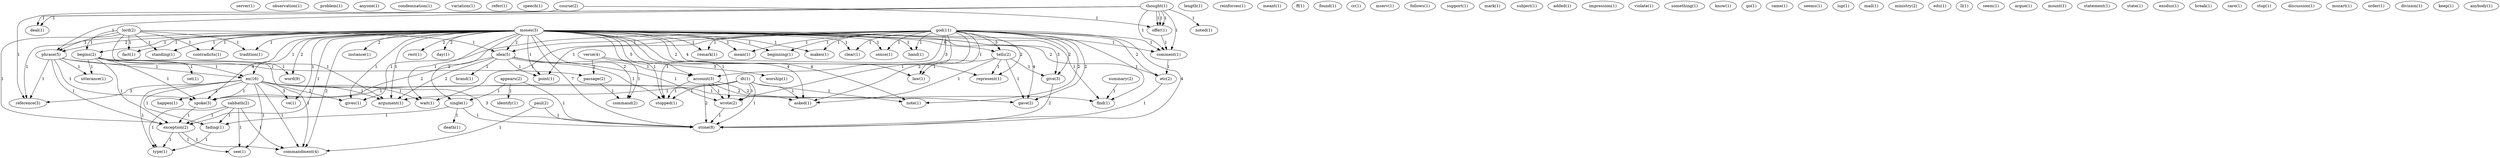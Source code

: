 digraph G {
  server [ label="server(1)" ];
  observation [ label="observation(1)" ];
  problem [ label="problem(1)" ];
  anyone [ label="anyone(1)" ];
  condemnation [ label="condemnation(1)" ];
  variation [ label="variation(1)" ];
  refer [ label="refer(1)" ];
  speech [ label="speech(1)" ];
  comment [ label="comment(2)" ];
  etc [ label="etc(2)" ];
  appears [ label="appears(2)" ];
  single [ label="single(1)" ];
  identify [ label="identify(1)" ];
  stone [ label="stone(8)" ];
  length [ label="length(1)" ];
  reinforces [ label="reinforces(1)" ];
  thought [ label="thought(1)" ];
  noted [ label="noted(1)" ];
  offer [ label="offer(1)" ];
  phrase [ label="phrase(5)" ];
  comment [ label="comment(1)" ];
  offer [ label="offer(1)" ];
  deal [ label="deal(1)" ];
  lord [ label="lord(2)" ];
  tradition [ label="tradition(1)" ];
  fact [ label="fact(1)" ];
  standing [ label="standing(1)" ];
  contradicts [ label="contradicts(1)" ];
  idea [ label="idea(5)" ];
  begins [ label="begins(2)" ];
  exception [ label="exception(2)" ];
  argument [ label="argument(1)" ];
  meant [ label="meant(1)" ];
  ff [ label="ff(1)" ];
  found [ label="found(1)" ];
  cc [ label="cc(1)" ];
  mserv [ label="mserv(1)" ];
  moses [ label="moses(3)" ];
  remark [ label="remark(1)" ];
  mean [ label="mean(1)" ];
  beginning [ label="beginning(1)" ];
  tells [ label="tells(2)" ];
  law [ label="law(1)" ];
  makes [ label="makes(1)" ];
  clear [ label="clear(1)" ];
  sense [ label="sense(1)" ];
  hand [ label="hand(1)" ];
  give [ label="give(3)" ];
  represent [ label="represent(1)" ];
  point [ label="point(1)" ];
  ex [ label="ex(16)" ];
  account [ label="account(3)" ];
  gave [ label="gave(2)" ];
  instance [ label="instance(1)" ];
  gives [ label="gives(1)" ];
  reference [ label="reference(3)" ];
  wait [ label="wait(1)" ];
  stopped [ label="stopped(1)" ];
  rest [ label="rest(1)" ];
  asked [ label="asked(1)" ];
  day [ label="day(1)" ];
  spoke [ label="spoke(3)" ];
  command [ label="command(2)" ];
  wrote [ label="wrote(2)" ];
  note [ label="note(1)" ];
  find [ label="find(1)" ];
  word [ label="word(9)" ];
  commandment [ label="commandment(4)" ];
  ve [ label="ve(1)" ];
  follows [ label="follows(1)" ];
  god [ label="god(11)" ];
  support [ label="support(1)" ];
  mark [ label="mark(1)" ];
  subject [ label="subject(1)" ];
  added [ label="added(1)" ];
  impression [ label="impression(1)" ];
  violate [ label="violate(1)" ];
  something [ label="something(1)" ];
  know [ label="know(1)" ];
  verse [ label="verse(4)" ];
  worship [ label="worship(1)" ];
  passage [ label="passage(2)" ];
  go [ label="go(1)" ];
  came [ label="came(1)" ];
  seems [ label="seems(1)" ];
  brand [ label="brand(1)" ];
  iup [ label="iup(1)" ];
  mail [ label="mail(1)" ];
  ministry [ label="ministry(2)" ];
  fading [ label="fading(1)" ];
  death [ label="death(1)" ];
  edu [ label="edu(1)" ];
  ll [ label="ll(1)" ];
  utterance [ label="utterance(1)" ];
  set [ label="set(1)" ];
  thought [ label="thought(1)" ];
  happen [ label="happen(1)" ];
  type [ label="type(1)" ];
  see [ label="see(1)" ];
  seem [ label="seem(1)" ];
  argue [ label="argue(1)" ];
  mount [ label="mount(1)" ];
  course [ label="course(2)" ];
  statement [ label="statement(1)" ];
  dt [ label="dt(1)" ];
  sabbath [ label="sabbath(2)" ];
  state [ label="state(1)" ];
  exodus [ label="exodus(1)" ];
  break [ label="break(1)" ];
  care [ label="care(1)" ];
  stop [ label="stop(1)" ];
  discussion [ label="discussion(1)" ];
  mozart [ label="mozart(1)" ];
  order [ label="order(1)" ];
  summary [ label="summary(2)" ];
  division [ label="division(1)" ];
  keep [ label="keep(1)" ];
  paul [ label="paul(2)" ];
  anybody [ label="anybody(1)" ];
  comment -> etc [ label="1" ];
  appears -> single [ label="1" ];
  appears -> identify [ label="1" ];
  appears -> stone [ label="1" ];
  thought -> noted [ label="1" ];
  thought -> offer [ label="1" ];
  thought -> phrase [ label="1" ];
  thought -> comment [ label="1" ];
  thought -> offer [ label="1" ];
  thought -> deal [ label="1" ];
  lord -> tradition [ label="1" ];
  lord -> fact [ label="1" ];
  lord -> standing [ label="1" ];
  lord -> contradicts [ label="1" ];
  lord -> idea [ label="1" ];
  lord -> phrase [ label="1" ];
  lord -> begins [ label="1" ];
  lord -> exception [ label="1" ];
  lord -> argument [ label="1" ];
  moses -> tradition [ label="1" ];
  moses -> remark [ label="1" ];
  moses -> mean [ label="1" ];
  moses -> beginning [ label="1" ];
  moses -> tells [ label="6" ];
  moses -> fact [ label="1" ];
  moses -> standing [ label="1" ];
  moses -> etc [ label="2" ];
  moses -> law [ label="2" ];
  moses -> contradicts [ label="1" ];
  moses -> makes [ label="1" ];
  moses -> clear [ label="1" ];
  moses -> sense [ label="1" ];
  moses -> idea [ label="2" ];
  moses -> hand [ label="1" ];
  moses -> give [ label="3" ];
  moses -> single [ label="2" ];
  moses -> represent [ label="4" ];
  moses -> phrase [ label="2" ];
  moses -> begins [ label="1" ];
  moses -> point [ label="1" ];
  moses -> ex [ label="1" ];
  moses -> account [ label="5" ];
  moses -> gave [ label="4" ];
  moses -> comment [ label="1" ];
  moses -> instance [ label="2" ];
  moses -> gives [ label="1" ];
  moses -> reference [ label="1" ];
  moses -> wait [ label="1" ];
  moses -> stopped [ label="1" ];
  moses -> rest [ label="2" ];
  moses -> asked [ label="4" ];
  moses -> day [ label="2" ];
  moses -> spoke [ label="4" ];
  moses -> command [ label="2" ];
  moses -> wrote [ label="1" ];
  moses -> exception [ label="1" ];
  moses -> note [ label="4" ];
  moses -> find [ label="1" ];
  moses -> word [ label="2" ];
  moses -> argument [ label="1" ];
  moses -> commandment [ label="2" ];
  moses -> stone [ label="7" ];
  moses -> ve [ label="1" ];
  god -> remark [ label="1" ];
  god -> mean [ label="1" ];
  god -> beginning [ label="1" ];
  god -> tells [ label="3" ];
  god -> etc [ label="2" ];
  god -> law [ label="1" ];
  god -> makes [ label="1" ];
  god -> clear [ label="1" ];
  god -> sense [ label="1" ];
  god -> idea [ label="1" ];
  god -> hand [ label="1" ];
  god -> give [ label="2" ];
  god -> represent [ label="2" ];
  god -> point [ label="1" ];
  god -> account [ label="3" ];
  god -> gave [ label="2" ];
  god -> comment [ label="1" ];
  god -> gives [ label="1" ];
  god -> wait [ label="1" ];
  god -> stopped [ label="1" ];
  god -> asked [ label="2" ];
  god -> wrote [ label="1" ];
  god -> note [ label="2" ];
  god -> find [ label="1" ];
  god -> stone [ label="4" ];
  tells -> law [ label="1" ];
  tells -> give [ label="1" ];
  tells -> represent [ label="1" ];
  tells -> gave [ label="1" ];
  tells -> asked [ label="1" ];
  etc -> stone [ label="1" ];
  verse -> worship [ label="3" ];
  verse -> passage [ label="1" ];
  verse -> command [ label="1" ];
  offer -> comment [ label="1" ];
  idea -> brand [ label="1" ];
  idea -> point [ label="1" ];
  idea -> account [ label="1" ];
  idea -> stopped [ label="1" ];
  idea -> spoke [ label="2" ];
  idea -> wrote [ label="1" ];
  idea -> argument [ label="2" ];
  give -> stone [ label="2" ];
  single -> fading [ label="1" ];
  single -> death [ label="1" ];
  single -> stone [ label="1" ];
  phrase -> ex [ label="1" ];
  phrase -> reference [ label="1" ];
  phrase -> passage [ label="1" ];
  phrase -> spoke [ label="1" ];
  phrase -> exception [ label="1" ];
  phrase -> utterance [ label="1" ];
  begins -> ex [ label="1" ];
  begins -> spoke [ label="1" ];
  begins -> set [ label="1" ];
  begins -> exception [ label="1" ];
  begins -> utterance [ label="1" ];
  begins -> word [ label="1" ];
  begins -> commandment [ label="1" ];
  thought -> comment [ label="1" ];
  thought -> offer [ label="1" ];
  thought -> deal [ label="1" ];
  ex -> gives [ label="2" ];
  ex -> reference [ label="3" ];
  ex -> wait [ label="1" ];
  ex -> happen [ label="2" ];
  ex -> fading [ label="1" ];
  ex -> spoke [ label="1" ];
  ex -> type [ label="1" ];
  ex -> find [ label="1" ];
  ex -> see [ label="1" ];
  ex -> argument [ label="1" ];
  ex -> commandment [ label="1" ];
  ex -> stone [ label="3" ];
  ex -> ve [ label="3" ];
  account -> gave [ label="2" ];
  account -> stopped [ label="1" ];
  account -> asked [ label="2" ];
  account -> wrote [ label="1" ];
  account -> stone [ label="2" ];
  course -> reference [ label="1" ];
  course -> offer [ label="1" ];
  dt -> stopped [ label="1" ];
  dt -> asked [ label="1" ];
  dt -> spoke [ label="1" ];
  dt -> wrote [ label="1" ];
  dt -> note [ label="1" ];
  dt -> argument [ label="1" ];
  dt -> stone [ label="1" ];
  passage -> command [ label="1" ];
  sabbath -> fading [ label="1" ];
  sabbath -> exception [ label="1" ];
  sabbath -> type [ label="1" ];
  sabbath -> see [ label="1" ];
  sabbath -> commandment [ label="1" ];
  fading -> type [ label="1" ];
  spoke -> exception [ label="1" ];
  wrote -> stone [ label="1" ];
  exception -> type [ label="1" ];
  exception -> see [ label="1" ];
  exception -> commandment [ label="1" ];
  summary -> find [ label="1" ];
  paul -> commandment [ label="1" ];
  paul -> stone [ label="1" ];
}
